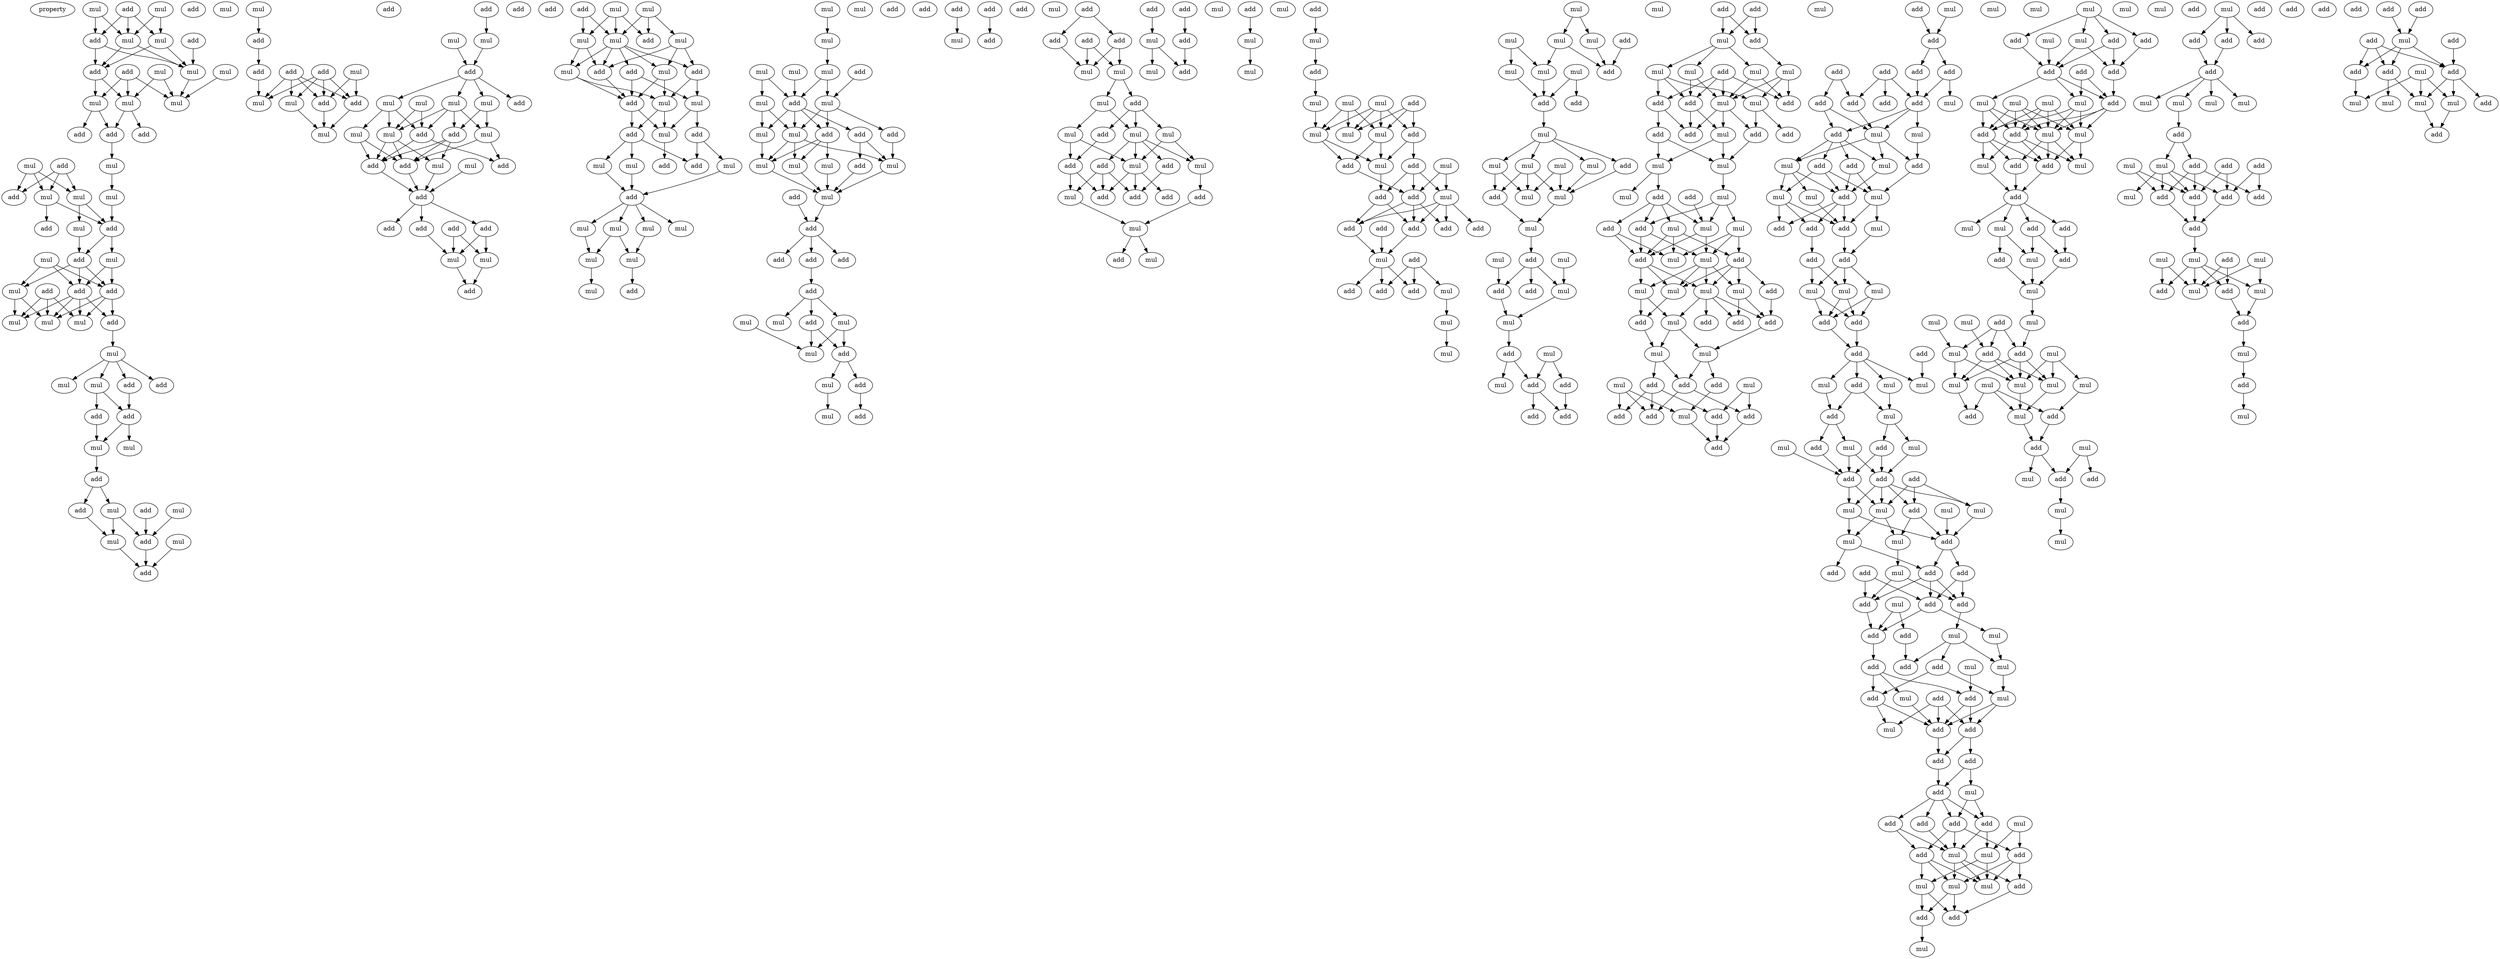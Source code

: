 digraph {
    node [fontcolor=black]
    property [mul=2,lf=1.8]
    0 [ label = mul ];
    1 [ label = add ];
    2 [ label = mul ];
    3 [ label = mul ];
    4 [ label = add ];
    5 [ label = add ];
    6 [ label = mul ];
    7 [ label = add ];
    8 [ label = mul ];
    9 [ label = add ];
    10 [ label = mul ];
    11 [ label = mul ];
    12 [ label = mul ];
    13 [ label = mul ];
    14 [ label = mul ];
    15 [ label = add ];
    16 [ label = add ];
    17 [ label = add ];
    18 [ label = add ];
    19 [ label = mul ];
    20 [ label = mul ];
    21 [ label = mul ];
    22 [ label = mul ];
    23 [ label = mul ];
    24 [ label = add ];
    25 [ label = add ];
    26 [ label = add ];
    27 [ label = mul ];
    28 [ label = mul ];
    29 [ label = add ];
    30 [ label = mul ];
    31 [ label = add ];
    32 [ label = mul ];
    33 [ label = add ];
    34 [ label = add ];
    35 [ label = mul ];
    36 [ label = mul ];
    37 [ label = mul ];
    38 [ label = add ];
    39 [ label = mul ];
    40 [ label = mul ];
    41 [ label = mul ];
    42 [ label = add ];
    43 [ label = add ];
    44 [ label = add ];
    45 [ label = add ];
    46 [ label = add ];
    47 [ label = mul ];
    48 [ label = mul ];
    49 [ label = add ];
    50 [ label = mul ];
    51 [ label = mul ];
    52 [ label = add ];
    53 [ label = add ];
    54 [ label = mul ];
    55 [ label = mul ];
    56 [ label = add ];
    57 [ label = mul ];
    58 [ label = add ];
    59 [ label = mul ];
    60 [ label = add ];
    61 [ label = add ];
    62 [ label = mul ];
    63 [ label = add ];
    64 [ label = add ];
    65 [ label = mul ];
    66 [ label = mul ];
    67 [ label = add ];
    68 [ label = add ];
    69 [ label = mul ];
    70 [ label = add ];
    71 [ label = add ];
    72 [ label = add ];
    73 [ label = mul ];
    74 [ label = mul ];
    75 [ label = add ];
    76 [ label = mul ];
    77 [ label = mul ];
    78 [ label = mul ];
    79 [ label = add ];
    80 [ label = mul ];
    81 [ label = mul ];
    82 [ label = mul ];
    83 [ label = mul ];
    84 [ label = add ];
    85 [ label = add ];
    86 [ label = add ];
    87 [ label = add ];
    88 [ label = add ];
    89 [ label = mul ];
    90 [ label = mul ];
    91 [ label = add ];
    92 [ label = add ];
    93 [ label = add ];
    94 [ label = add ];
    95 [ label = add ];
    96 [ label = add ];
    97 [ label = mul ];
    98 [ label = mul ];
    99 [ label = add ];
    100 [ label = add ];
    101 [ label = mul ];
    102 [ label = mul ];
    103 [ label = mul ];
    104 [ label = mul ];
    105 [ label = add ];
    106 [ label = mul ];
    107 [ label = mul ];
    108 [ label = add ];
    109 [ label = add ];
    110 [ label = add ];
    111 [ label = mul ];
    112 [ label = mul ];
    113 [ label = mul ];
    114 [ label = add ];
    115 [ label = mul ];
    116 [ label = add ];
    117 [ label = add ];
    118 [ label = mul ];
    119 [ label = mul ];
    120 [ label = add ];
    121 [ label = mul ];
    122 [ label = add ];
    123 [ label = add ];
    124 [ label = mul ];
    125 [ label = mul ];
    126 [ label = mul ];
    127 [ label = mul ];
    128 [ label = mul ];
    129 [ label = mul ];
    130 [ label = mul ];
    131 [ label = add ];
    132 [ label = mul ];
    133 [ label = mul ];
    134 [ label = mul ];
    135 [ label = mul ];
    136 [ label = add ];
    137 [ label = mul ];
    138 [ label = mul ];
    139 [ label = mul ];
    140 [ label = add ];
    141 [ label = mul ];
    142 [ label = mul ];
    143 [ label = add ];
    144 [ label = add ];
    145 [ label = mul ];
    146 [ label = add ];
    147 [ label = add ];
    148 [ label = mul ];
    149 [ label = mul ];
    150 [ label = mul ];
    151 [ label = mul ];
    152 [ label = add ];
    153 [ label = mul ];
    154 [ label = add ];
    155 [ label = add ];
    156 [ label = add ];
    157 [ label = add ];
    158 [ label = add ];
    159 [ label = add ];
    160 [ label = add ];
    161 [ label = add ];
    162 [ label = mul ];
    163 [ label = mul ];
    164 [ label = mul ];
    165 [ label = mul ];
    166 [ label = add ];
    167 [ label = mul ];
    168 [ label = add ];
    169 [ label = mul ];
    170 [ label = add ];
    171 [ label = add ];
    172 [ label = mul ];
    173 [ label = add ];
    174 [ label = add ];
    175 [ label = mul ];
    176 [ label = add ];
    177 [ label = add ];
    178 [ label = add ];
    179 [ label = add ];
    180 [ label = add ];
    181 [ label = mul ];
    182 [ label = mul ];
    183 [ label = mul ];
    184 [ label = add ];
    185 [ label = mul ];
    186 [ label = mul ];
    187 [ label = add ];
    188 [ label = mul ];
    189 [ label = mul ];
    190 [ label = add ];
    191 [ label = add ];
    192 [ label = add ];
    193 [ label = mul ];
    194 [ label = add ];
    195 [ label = add ];
    196 [ label = mul ];
    197 [ label = add ];
    198 [ label = add ];
    199 [ label = mul ];
    200 [ label = add ];
    201 [ label = add ];
    202 [ label = mul ];
    203 [ label = add ];
    204 [ label = mul ];
    205 [ label = mul ];
    206 [ label = add ];
    207 [ label = add ];
    208 [ label = add ];
    209 [ label = mul ];
    210 [ label = mul ];
    211 [ label = mul ];
    212 [ label = mul ];
    213 [ label = add ];
    214 [ label = mul ];
    215 [ label = add ];
    216 [ label = add ];
    217 [ label = mul ];
    218 [ label = mul ];
    219 [ label = mul ];
    220 [ label = add ];
    221 [ label = mul ];
    222 [ label = mul ];
    223 [ label = mul ];
    224 [ label = add ];
    225 [ label = mul ];
    226 [ label = add ];
    227 [ label = mul ];
    228 [ label = add ];
    229 [ label = add ];
    230 [ label = mul ];
    231 [ label = add ];
    232 [ label = add ];
    233 [ label = add ];
    234 [ label = add ];
    235 [ label = add ];
    236 [ label = mul ];
    237 [ label = add ];
    238 [ label = add ];
    239 [ label = add ];
    240 [ label = mul ];
    241 [ label = add ];
    242 [ label = mul ];
    243 [ label = mul ];
    244 [ label = mul ];
    245 [ label = mul ];
    246 [ label = mul ];
    247 [ label = mul ];
    248 [ label = add ];
    249 [ label = mul ];
    250 [ label = mul ];
    251 [ label = add ];
    252 [ label = mul ];
    253 [ label = add ];
    254 [ label = add ];
    255 [ label = mul ];
    256 [ label = mul ];
    257 [ label = mul ];
    258 [ label = add ];
    259 [ label = mul ];
    260 [ label = mul ];
    261 [ label = mul ];
    262 [ label = add ];
    263 [ label = mul ];
    264 [ label = mul ];
    265 [ label = mul ];
    266 [ label = add ];
    267 [ label = mul ];
    268 [ label = mul ];
    269 [ label = add ];
    270 [ label = add ];
    271 [ label = mul ];
    272 [ label = add ];
    273 [ label = mul ];
    274 [ label = mul ];
    275 [ label = add ];
    276 [ label = mul ];
    277 [ label = add ];
    278 [ label = add ];
    279 [ label = add ];
    280 [ label = add ];
    281 [ label = add ];
    282 [ label = mul ];
    283 [ label = add ];
    284 [ label = add ];
    285 [ label = mul ];
    286 [ label = mul ];
    287 [ label = mul ];
    288 [ label = mul ];
    289 [ label = add ];
    290 [ label = mul ];
    291 [ label = mul ];
    292 [ label = add ];
    293 [ label = add ];
    294 [ label = add ];
    295 [ label = add ];
    296 [ label = add ];
    297 [ label = add ];
    298 [ label = mul ];
    299 [ label = mul ];
    300 [ label = mul ];
    301 [ label = mul ];
    302 [ label = add ];
    303 [ label = add ];
    304 [ label = mul ];
    305 [ label = add ];
    306 [ label = add ];
    307 [ label = mul ];
    308 [ label = mul ];
    309 [ label = mul ];
    310 [ label = add ];
    311 [ label = mul ];
    312 [ label = mul ];
    313 [ label = add ];
    314 [ label = mul ];
    315 [ label = mul ];
    316 [ label = add ];
    317 [ label = mul ];
    318 [ label = mul ];
    319 [ label = mul ];
    320 [ label = add ];
    321 [ label = add ];
    322 [ label = add ];
    323 [ label = add ];
    324 [ label = mul ];
    325 [ label = mul ];
    326 [ label = mul ];
    327 [ label = add ];
    328 [ label = mul ];
    329 [ label = add ];
    330 [ label = add ];
    331 [ label = add ];
    332 [ label = mul ];
    333 [ label = add ];
    334 [ label = add ];
    335 [ label = add ];
    336 [ label = add ];
    337 [ label = mul ];
    338 [ label = add ];
    339 [ label = mul ];
    340 [ label = mul ];
    341 [ label = mul ];
    342 [ label = add ];
    343 [ label = add ];
    344 [ label = add ];
    345 [ label = add ];
    346 [ label = add ];
    347 [ label = add ];
    348 [ label = add ];
    349 [ label = add ];
    350 [ label = mul ];
    351 [ label = add ];
    352 [ label = mul ];
    353 [ label = mul ];
    354 [ label = add ];
    355 [ label = mul ];
    356 [ label = add ];
    357 [ label = mul ];
    358 [ label = add ];
    359 [ label = add ];
    360 [ label = add ];
    361 [ label = mul ];
    362 [ label = mul ];
    363 [ label = mul ];
    364 [ label = add ];
    365 [ label = mul ];
    366 [ label = add ];
    367 [ label = add ];
    368 [ label = add ];
    369 [ label = add ];
    370 [ label = mul ];
    371 [ label = mul ];
    372 [ label = mul ];
    373 [ label = add ];
    374 [ label = add ];
    375 [ label = add ];
    376 [ label = add ];
    377 [ label = add ];
    378 [ label = mul ];
    379 [ label = mul ];
    380 [ label = mul ];
    381 [ label = add ];
    382 [ label = mul ];
    383 [ label = add ];
    384 [ label = mul ];
    385 [ label = add ];
    386 [ label = mul ];
    387 [ label = mul ];
    388 [ label = add ];
    389 [ label = add ];
    390 [ label = add ];
    391 [ label = add ];
    392 [ label = mul ];
    393 [ label = mul ];
    394 [ label = mul ];
    395 [ label = mul ];
    396 [ label = mul ];
    397 [ label = mul ];
    398 [ label = add ];
    399 [ label = mul ];
    400 [ label = add ];
    401 [ label = add ];
    402 [ label = add ];
    403 [ label = add ];
    404 [ label = add ];
    405 [ label = add ];
    406 [ label = mul ];
    407 [ label = add ];
    408 [ label = mul ];
    409 [ label = add ];
    410 [ label = mul ];
    411 [ label = add ];
    412 [ label = add ];
    413 [ label = mul ];
    414 [ label = add ];
    415 [ label = mul ];
    416 [ label = add ];
    417 [ label = add ];
    418 [ label = mul ];
    419 [ label = mul ];
    420 [ label = add ];
    421 [ label = add ];
    422 [ label = mul ];
    423 [ label = add ];
    424 [ label = add ];
    425 [ label = add ];
    426 [ label = add ];
    427 [ label = add ];
    428 [ label = mul ];
    429 [ label = add ];
    430 [ label = add ];
    431 [ label = mul ];
    432 [ label = add ];
    433 [ label = add ];
    434 [ label = mul ];
    435 [ label = mul ];
    436 [ label = add ];
    437 [ label = add ];
    438 [ label = mul ];
    439 [ label = add ];
    440 [ label = mul ];
    441 [ label = mul ];
    442 [ label = add ];
    443 [ label = add ];
    444 [ label = mul ];
    445 [ label = mul ];
    446 [ label = add ];
    447 [ label = mul ];
    448 [ label = add ];
    449 [ label = add ];
    450 [ label = mul ];
    451 [ label = add ];
    452 [ label = add ];
    453 [ label = add ];
    454 [ label = mul ];
    455 [ label = add ];
    456 [ label = mul ];
    457 [ label = mul ];
    458 [ label = mul ];
    459 [ label = mul ];
    460 [ label = add ];
    461 [ label = mul ];
    462 [ label = add ];
    463 [ label = add ];
    464 [ label = add ];
    465 [ label = mul ];
    466 [ label = mul ];
    467 [ label = add ];
    468 [ label = mul ];
    469 [ label = add ];
    470 [ label = add ];
    471 [ label = mul ];
    472 [ label = mul ];
    473 [ label = mul ];
    474 [ label = add ];
    475 [ label = add ];
    476 [ label = mul ];
    477 [ label = mul ];
    478 [ label = mul ];
    479 [ label = add ];
    480 [ label = mul ];
    481 [ label = add ];
    482 [ label = mul ];
    483 [ label = add ];
    484 [ label = mul ];
    485 [ label = mul ];
    486 [ label = mul ];
    487 [ label = mul ];
    488 [ label = mul ];
    489 [ label = mul ];
    490 [ label = add ];
    491 [ label = add ];
    492 [ label = mul ];
    493 [ label = add ];
    494 [ label = mul ];
    495 [ label = add ];
    496 [ label = mul ];
    497 [ label = mul ];
    498 [ label = add ];
    499 [ label = mul ];
    500 [ label = add ];
    501 [ label = mul ];
    502 [ label = mul ];
    503 [ label = add ];
    504 [ label = add ];
    505 [ label = add ];
    506 [ label = add ];
    507 [ label = add ];
    508 [ label = add ];
    509 [ label = mul ];
    510 [ label = mul ];
    511 [ label = mul ];
    512 [ label = mul ];
    513 [ label = add ];
    514 [ label = mul ];
    515 [ label = add ];
    516 [ label = add ];
    517 [ label = add ];
    518 [ label = mul ];
    519 [ label = add ];
    520 [ label = mul ];
    521 [ label = add ];
    522 [ label = add ];
    523 [ label = add ];
    524 [ label = add ];
    525 [ label = mul ];
    526 [ label = mul ];
    527 [ label = add ];
    528 [ label = mul ];
    529 [ label = mul ];
    530 [ label = add ];
    531 [ label = add ];
    532 [ label = mul ];
    533 [ label = add ];
    534 [ label = add ];
    535 [ label = mul ];
    536 [ label = add ];
    537 [ label = add ];
    538 [ label = mul ];
    539 [ label = add ];
    540 [ label = add ];
    541 [ label = mul ];
    542 [ label = add ];
    543 [ label = add ];
    544 [ label = mul ];
    545 [ label = add ];
    546 [ label = add ];
    547 [ label = add ];
    548 [ label = mul ];
    549 [ label = add ];
    550 [ label = mul ];
    551 [ label = mul ];
    552 [ label = mul ];
    553 [ label = add ];
    0 -> 3 [ name = 0 ];
    0 -> 6 [ name = 1 ];
    1 -> 3 [ name = 2 ];
    1 -> 5 [ name = 3 ];
    1 -> 6 [ name = 4 ];
    2 -> 3 [ name = 5 ];
    2 -> 5 [ name = 6 ];
    3 -> 7 [ name = 7 ];
    3 -> 8 [ name = 8 ];
    4 -> 8 [ name = 9 ];
    5 -> 7 [ name = 10 ];
    5 -> 8 [ name = 11 ];
    6 -> 7 [ name = 12 ];
    6 -> 8 [ name = 13 ];
    7 -> 13 [ name = 14 ];
    7 -> 14 [ name = 15 ];
    8 -> 12 [ name = 16 ];
    9 -> 12 [ name = 17 ];
    9 -> 13 [ name = 18 ];
    9 -> 14 [ name = 19 ];
    10 -> 12 [ name = 20 ];
    11 -> 12 [ name = 21 ];
    11 -> 14 [ name = 22 ];
    13 -> 15 [ name = 23 ];
    13 -> 17 [ name = 24 ];
    14 -> 15 [ name = 25 ];
    14 -> 16 [ name = 26 ];
    15 -> 19 [ name = 27 ];
    18 -> 21 [ name = 28 ];
    18 -> 22 [ name = 29 ];
    18 -> 24 [ name = 30 ];
    19 -> 23 [ name = 31 ];
    20 -> 21 [ name = 32 ];
    20 -> 22 [ name = 33 ];
    20 -> 24 [ name = 34 ];
    21 -> 25 [ name = 35 ];
    21 -> 27 [ name = 36 ];
    22 -> 25 [ name = 37 ];
    22 -> 26 [ name = 38 ];
    23 -> 25 [ name = 39 ];
    25 -> 28 [ name = 40 ];
    25 -> 29 [ name = 41 ];
    27 -> 29 [ name = 42 ];
    28 -> 31 [ name = 43 ];
    28 -> 34 [ name = 44 ];
    29 -> 31 [ name = 45 ];
    29 -> 32 [ name = 46 ];
    29 -> 34 [ name = 47 ];
    30 -> 31 [ name = 48 ];
    30 -> 32 [ name = 49 ];
    30 -> 34 [ name = 50 ];
    31 -> 36 [ name = 51 ];
    31 -> 37 [ name = 52 ];
    31 -> 38 [ name = 53 ];
    32 -> 35 [ name = 54 ];
    32 -> 36 [ name = 55 ];
    33 -> 35 [ name = 56 ];
    33 -> 36 [ name = 57 ];
    33 -> 37 [ name = 58 ];
    34 -> 35 [ name = 59 ];
    34 -> 36 [ name = 60 ];
    34 -> 37 [ name = 61 ];
    34 -> 38 [ name = 62 ];
    38 -> 39 [ name = 63 ];
    39 -> 40 [ name = 64 ];
    39 -> 41 [ name = 65 ];
    39 -> 42 [ name = 66 ];
    39 -> 43 [ name = 67 ];
    41 -> 45 [ name = 68 ];
    41 -> 46 [ name = 69 ];
    43 -> 46 [ name = 70 ];
    45 -> 47 [ name = 71 ];
    46 -> 47 [ name = 72 ];
    46 -> 48 [ name = 73 ];
    47 -> 49 [ name = 74 ];
    49 -> 51 [ name = 75 ];
    49 -> 52 [ name = 76 ];
    51 -> 55 [ name = 77 ];
    51 -> 56 [ name = 78 ];
    52 -> 55 [ name = 79 ];
    53 -> 56 [ name = 80 ];
    54 -> 56 [ name = 81 ];
    55 -> 58 [ name = 82 ];
    56 -> 58 [ name = 83 ];
    57 -> 58 [ name = 84 ];
    59 -> 60 [ name = 85 ];
    60 -> 64 [ name = 86 ];
    61 -> 65 [ name = 87 ];
    61 -> 66 [ name = 88 ];
    61 -> 67 [ name = 89 ];
    61 -> 68 [ name = 90 ];
    62 -> 67 [ name = 91 ];
    62 -> 68 [ name = 92 ];
    63 -> 65 [ name = 93 ];
    63 -> 66 [ name = 94 ];
    63 -> 67 [ name = 95 ];
    63 -> 68 [ name = 96 ];
    64 -> 66 [ name = 97 ];
    65 -> 69 [ name = 98 ];
    67 -> 69 [ name = 99 ];
    68 -> 69 [ name = 100 ];
    71 -> 74 [ name = 101 ];
    73 -> 75 [ name = 102 ];
    74 -> 75 [ name = 103 ];
    75 -> 77 [ name = 104 ];
    75 -> 78 [ name = 105 ];
    75 -> 79 [ name = 106 ];
    75 -> 80 [ name = 107 ];
    76 -> 83 [ name = 108 ];
    76 -> 84 [ name = 109 ];
    77 -> 81 [ name = 110 ];
    77 -> 83 [ name = 111 ];
    77 -> 84 [ name = 112 ];
    78 -> 82 [ name = 113 ];
    78 -> 83 [ name = 114 ];
    78 -> 84 [ name = 115 ];
    78 -> 85 [ name = 116 ];
    80 -> 82 [ name = 117 ];
    80 -> 85 [ name = 118 ];
    81 -> 86 [ name = 119 ];
    81 -> 88 [ name = 120 ];
    82 -> 87 [ name = 121 ];
    82 -> 88 [ name = 122 ];
    83 -> 86 [ name = 123 ];
    83 -> 88 [ name = 124 ];
    83 -> 89 [ name = 125 ];
    84 -> 86 [ name = 126 ];
    84 -> 87 [ name = 127 ];
    85 -> 86 [ name = 128 ];
    85 -> 88 [ name = 129 ];
    85 -> 89 [ name = 130 ];
    86 -> 91 [ name = 131 ];
    88 -> 91 [ name = 132 ];
    89 -> 91 [ name = 133 ];
    90 -> 91 [ name = 134 ];
    91 -> 92 [ name = 135 ];
    91 -> 94 [ name = 136 ];
    91 -> 96 [ name = 137 ];
    93 -> 97 [ name = 138 ];
    93 -> 98 [ name = 139 ];
    94 -> 97 [ name = 140 ];
    96 -> 97 [ name = 141 ];
    96 -> 98 [ name = 142 ];
    97 -> 99 [ name = 143 ];
    98 -> 99 [ name = 144 ];
    100 -> 103 [ name = 145 ];
    100 -> 104 [ name = 146 ];
    101 -> 103 [ name = 147 ];
    101 -> 105 [ name = 148 ];
    101 -> 106 [ name = 149 ];
    102 -> 103 [ name = 150 ];
    102 -> 104 [ name = 151 ];
    102 -> 105 [ name = 152 ];
    103 -> 107 [ name = 153 ];
    103 -> 108 [ name = 154 ];
    103 -> 109 [ name = 155 ];
    103 -> 110 [ name = 156 ];
    103 -> 111 [ name = 157 ];
    104 -> 109 [ name = 158 ];
    104 -> 111 [ name = 159 ];
    106 -> 107 [ name = 160 ];
    106 -> 108 [ name = 161 ];
    106 -> 109 [ name = 162 ];
    107 -> 113 [ name = 163 ];
    107 -> 114 [ name = 164 ];
    108 -> 112 [ name = 165 ];
    108 -> 113 [ name = 166 ];
    109 -> 114 [ name = 167 ];
    110 -> 112 [ name = 168 ];
    110 -> 114 [ name = 169 ];
    111 -> 113 [ name = 170 ];
    111 -> 114 [ name = 171 ];
    112 -> 115 [ name = 172 ];
    112 -> 117 [ name = 173 ];
    113 -> 115 [ name = 174 ];
    113 -> 116 [ name = 175 ];
    114 -> 115 [ name = 176 ];
    114 -> 116 [ name = 177 ];
    115 -> 120 [ name = 178 ];
    116 -> 119 [ name = 179 ];
    116 -> 121 [ name = 180 ];
    116 -> 122 [ name = 181 ];
    117 -> 118 [ name = 182 ];
    117 -> 122 [ name = 183 ];
    118 -> 123 [ name = 184 ];
    119 -> 123 [ name = 185 ];
    121 -> 123 [ name = 186 ];
    123 -> 124 [ name = 187 ];
    123 -> 125 [ name = 188 ];
    123 -> 126 [ name = 189 ];
    123 -> 127 [ name = 190 ];
    124 -> 128 [ name = 191 ];
    124 -> 129 [ name = 192 ];
    125 -> 129 [ name = 193 ];
    126 -> 128 [ name = 194 ];
    128 -> 130 [ name = 195 ];
    129 -> 131 [ name = 196 ];
    132 -> 133 [ name = 197 ];
    133 -> 134 [ name = 198 ];
    134 -> 139 [ name = 199 ];
    134 -> 140 [ name = 200 ];
    135 -> 140 [ name = 201 ];
    135 -> 141 [ name = 202 ];
    136 -> 139 [ name = 203 ];
    138 -> 140 [ name = 204 ];
    139 -> 142 [ name = 205 ];
    139 -> 143 [ name = 206 ];
    139 -> 146 [ name = 207 ];
    140 -> 142 [ name = 208 ];
    140 -> 143 [ name = 209 ];
    140 -> 144 [ name = 210 ];
    140 -> 145 [ name = 211 ];
    141 -> 142 [ name = 212 ];
    141 -> 145 [ name = 213 ];
    142 -> 148 [ name = 214 ];
    142 -> 149 [ name = 215 ];
    142 -> 150 [ name = 216 ];
    143 -> 148 [ name = 217 ];
    143 -> 149 [ name = 218 ];
    143 -> 151 [ name = 219 ];
    144 -> 147 [ name = 220 ];
    144 -> 150 [ name = 221 ];
    145 -> 148 [ name = 222 ];
    146 -> 150 [ name = 223 ];
    147 -> 153 [ name = 224 ];
    148 -> 153 [ name = 225 ];
    149 -> 153 [ name = 226 ];
    150 -> 153 [ name = 227 ];
    151 -> 153 [ name = 228 ];
    152 -> 154 [ name = 229 ];
    153 -> 154 [ name = 230 ];
    154 -> 157 [ name = 231 ];
    154 -> 158 [ name = 232 ];
    154 -> 159 [ name = 233 ];
    158 -> 160 [ name = 234 ];
    160 -> 161 [ name = 235 ];
    160 -> 163 [ name = 236 ];
    160 -> 164 [ name = 237 ];
    161 -> 165 [ name = 238 ];
    161 -> 166 [ name = 239 ];
    162 -> 165 [ name = 240 ];
    164 -> 165 [ name = 241 ];
    164 -> 166 [ name = 242 ];
    166 -> 167 [ name = 243 ];
    166 -> 168 [ name = 244 ];
    167 -> 169 [ name = 245 ];
    168 -> 170 [ name = 246 ];
    171 -> 172 [ name = 247 ];
    173 -> 176 [ name = 248 ];
    177 -> 179 [ name = 249 ];
    177 -> 180 [ name = 250 ];
    178 -> 181 [ name = 251 ];
    178 -> 182 [ name = 252 ];
    179 -> 181 [ name = 253 ];
    179 -> 182 [ name = 254 ];
    180 -> 181 [ name = 255 ];
    182 -> 183 [ name = 256 ];
    182 -> 184 [ name = 257 ];
    183 -> 185 [ name = 258 ];
    183 -> 186 [ name = 259 ];
    184 -> 186 [ name = 260 ];
    184 -> 187 [ name = 261 ];
    184 -> 188 [ name = 262 ];
    185 -> 191 [ name = 263 ];
    185 -> 193 [ name = 264 ];
    186 -> 189 [ name = 265 ];
    186 -> 190 [ name = 266 ];
    186 -> 192 [ name = 267 ];
    186 -> 193 [ name = 268 ];
    187 -> 191 [ name = 269 ];
    188 -> 189 [ name = 270 ];
    188 -> 193 [ name = 271 ];
    189 -> 198 [ name = 272 ];
    190 -> 194 [ name = 273 ];
    191 -> 195 [ name = 274 ];
    191 -> 196 [ name = 275 ];
    192 -> 194 [ name = 276 ];
    192 -> 195 [ name = 277 ];
    192 -> 196 [ name = 278 ];
    193 -> 194 [ name = 279 ];
    193 -> 195 [ name = 280 ];
    193 -> 197 [ name = 281 ];
    196 -> 199 [ name = 282 ];
    198 -> 199 [ name = 283 ];
    199 -> 201 [ name = 284 ];
    199 -> 204 [ name = 285 ];
    200 -> 205 [ name = 286 ];
    203 -> 206 [ name = 287 ];
    205 -> 208 [ name = 288 ];
    205 -> 209 [ name = 289 ];
    206 -> 208 [ name = 290 ];
    207 -> 210 [ name = 291 ];
    210 -> 211 [ name = 292 ];
    213 -> 214 [ name = 293 ];
    214 -> 215 [ name = 294 ];
    215 -> 217 [ name = 295 ];
    216 -> 220 [ name = 296 ];
    216 -> 221 [ name = 297 ];
    216 -> 223 [ name = 298 ];
    217 -> 222 [ name = 299 ];
    218 -> 221 [ name = 300 ];
    218 -> 222 [ name = 301 ];
    218 -> 223 [ name = 302 ];
    219 -> 220 [ name = 303 ];
    219 -> 221 [ name = 304 ];
    219 -> 222 [ name = 305 ];
    219 -> 223 [ name = 306 ];
    220 -> 226 [ name = 307 ];
    220 -> 227 [ name = 308 ];
    221 -> 224 [ name = 309 ];
    221 -> 227 [ name = 310 ];
    222 -> 224 [ name = 311 ];
    222 -> 227 [ name = 312 ];
    224 -> 228 [ name = 313 ];
    225 -> 228 [ name = 314 ];
    225 -> 230 [ name = 315 ];
    226 -> 228 [ name = 316 ];
    226 -> 229 [ name = 317 ];
    226 -> 230 [ name = 318 ];
    227 -> 229 [ name = 319 ];
    228 -> 232 [ name = 320 ];
    228 -> 233 [ name = 321 ];
    228 -> 235 [ name = 322 ];
    229 -> 232 [ name = 323 ];
    229 -> 233 [ name = 324 ];
    230 -> 232 [ name = 325 ];
    230 -> 233 [ name = 326 ];
    230 -> 234 [ name = 327 ];
    230 -> 235 [ name = 328 ];
    231 -> 236 [ name = 329 ];
    232 -> 236 [ name = 330 ];
    233 -> 236 [ name = 331 ];
    236 -> 238 [ name = 332 ];
    236 -> 239 [ name = 333 ];
    236 -> 241 [ name = 334 ];
    237 -> 239 [ name = 335 ];
    237 -> 240 [ name = 336 ];
    237 -> 241 [ name = 337 ];
    240 -> 242 [ name = 338 ];
    242 -> 247 [ name = 339 ];
    243 -> 245 [ name = 340 ];
    243 -> 246 [ name = 341 ];
    244 -> 249 [ name = 342 ];
    244 -> 250 [ name = 343 ];
    245 -> 249 [ name = 344 ];
    245 -> 251 [ name = 345 ];
    246 -> 251 [ name = 346 ];
    248 -> 251 [ name = 347 ];
    249 -> 254 [ name = 348 ];
    250 -> 254 [ name = 349 ];
    252 -> 253 [ name = 350 ];
    252 -> 254 [ name = 351 ];
    254 -> 255 [ name = 352 ];
    255 -> 256 [ name = 353 ];
    255 -> 258 [ name = 354 ];
    255 -> 259 [ name = 355 ];
    255 -> 260 [ name = 356 ];
    256 -> 261 [ name = 357 ];
    256 -> 262 [ name = 358 ];
    257 -> 261 [ name = 359 ];
    257 -> 263 [ name = 360 ];
    258 -> 263 [ name = 361 ];
    259 -> 263 [ name = 362 ];
    260 -> 261 [ name = 363 ];
    260 -> 262 [ name = 364 ];
    260 -> 263 [ name = 365 ];
    262 -> 264 [ name = 366 ];
    263 -> 264 [ name = 367 ];
    264 -> 266 [ name = 368 ];
    265 -> 268 [ name = 369 ];
    266 -> 268 [ name = 370 ];
    266 -> 269 [ name = 371 ];
    266 -> 270 [ name = 372 ];
    267 -> 269 [ name = 373 ];
    268 -> 271 [ name = 374 ];
    269 -> 271 [ name = 375 ];
    271 -> 272 [ name = 376 ];
    272 -> 274 [ name = 377 ];
    272 -> 275 [ name = 378 ];
    273 -> 275 [ name = 379 ];
    273 -> 277 [ name = 380 ];
    275 -> 278 [ name = 381 ];
    275 -> 279 [ name = 382 ];
    277 -> 278 [ name = 383 ];
    280 -> 282 [ name = 384 ];
    280 -> 283 [ name = 385 ];
    281 -> 282 [ name = 386 ];
    281 -> 283 [ name = 387 ];
    282 -> 285 [ name = 388 ];
    282 -> 286 [ name = 389 ];
    282 -> 287 [ name = 390 ];
    283 -> 288 [ name = 391 ];
    284 -> 289 [ name = 392 ];
    284 -> 290 [ name = 393 ];
    284 -> 292 [ name = 394 ];
    284 -> 293 [ name = 395 ];
    285 -> 290 [ name = 396 ];
    285 -> 292 [ name = 397 ];
    286 -> 289 [ name = 398 ];
    286 -> 291 [ name = 399 ];
    286 -> 293 [ name = 400 ];
    287 -> 289 [ name = 401 ];
    287 -> 290 [ name = 402 ];
    288 -> 290 [ name = 403 ];
    288 -> 291 [ name = 404 ];
    288 -> 292 [ name = 405 ];
    289 -> 296 [ name = 406 ];
    289 -> 298 [ name = 407 ];
    290 -> 294 [ name = 408 ];
    290 -> 296 [ name = 409 ];
    290 -> 298 [ name = 410 ];
    291 -> 294 [ name = 411 ];
    291 -> 297 [ name = 412 ];
    293 -> 295 [ name = 413 ];
    293 -> 296 [ name = 414 ];
    294 -> 300 [ name = 415 ];
    295 -> 299 [ name = 416 ];
    295 -> 300 [ name = 417 ];
    298 -> 299 [ name = 418 ];
    298 -> 300 [ name = 419 ];
    299 -> 301 [ name = 420 ];
    299 -> 302 [ name = 421 ];
    300 -> 304 [ name = 422 ];
    302 -> 305 [ name = 423 ];
    302 -> 306 [ name = 424 ];
    302 -> 307 [ name = 425 ];
    302 -> 308 [ name = 426 ];
    303 -> 307 [ name = 427 ];
    304 -> 305 [ name = 428 ];
    304 -> 307 [ name = 429 ];
    304 -> 309 [ name = 430 ];
    305 -> 310 [ name = 431 ];
    305 -> 312 [ name = 432 ];
    306 -> 310 [ name = 433 ];
    306 -> 311 [ name = 434 ];
    307 -> 310 [ name = 435 ];
    307 -> 312 [ name = 436 ];
    308 -> 310 [ name = 437 ];
    308 -> 311 [ name = 438 ];
    308 -> 313 [ name = 439 ];
    309 -> 311 [ name = 440 ];
    309 -> 312 [ name = 441 ];
    309 -> 313 [ name = 442 ];
    310 -> 315 [ name = 443 ];
    310 -> 317 [ name = 444 ];
    310 -> 318 [ name = 445 ];
    312 -> 314 [ name = 446 ];
    312 -> 315 [ name = 447 ];
    312 -> 317 [ name = 448 ];
    312 -> 318 [ name = 449 ];
    313 -> 314 [ name = 450 ];
    313 -> 316 [ name = 451 ];
    313 -> 317 [ name = 452 ];
    313 -> 318 [ name = 453 ];
    314 -> 322 [ name = 454 ];
    314 -> 323 [ name = 455 ];
    315 -> 319 [ name = 456 ];
    315 -> 321 [ name = 457 ];
    316 -> 322 [ name = 458 ];
    317 -> 321 [ name = 459 ];
    318 -> 319 [ name = 460 ];
    318 -> 320 [ name = 461 ];
    318 -> 322 [ name = 462 ];
    318 -> 323 [ name = 463 ];
    319 -> 324 [ name = 464 ];
    319 -> 325 [ name = 465 ];
    321 -> 324 [ name = 466 ];
    322 -> 325 [ name = 467 ];
    324 -> 327 [ name = 468 ];
    324 -> 329 [ name = 469 ];
    325 -> 327 [ name = 470 ];
    325 -> 330 [ name = 471 ];
    326 -> 334 [ name = 472 ];
    326 -> 335 [ name = 473 ];
    327 -> 333 [ name = 474 ];
    327 -> 335 [ name = 475 ];
    328 -> 331 [ name = 476 ];
    328 -> 332 [ name = 477 ];
    328 -> 333 [ name = 478 ];
    329 -> 331 [ name = 479 ];
    329 -> 333 [ name = 480 ];
    329 -> 334 [ name = 481 ];
    330 -> 332 [ name = 482 ];
    332 -> 336 [ name = 483 ];
    334 -> 336 [ name = 484 ];
    335 -> 336 [ name = 485 ];
    338 -> 342 [ name = 486 ];
    341 -> 342 [ name = 487 ];
    342 -> 343 [ name = 488 ];
    342 -> 344 [ name = 489 ];
    343 -> 347 [ name = 490 ];
    344 -> 347 [ name = 491 ];
    344 -> 350 [ name = 492 ];
    345 -> 349 [ name = 493 ];
    345 -> 351 [ name = 494 ];
    346 -> 347 [ name = 495 ];
    346 -> 348 [ name = 496 ];
    346 -> 351 [ name = 497 ];
    347 -> 352 [ name = 498 ];
    347 -> 353 [ name = 499 ];
    347 -> 354 [ name = 500 ];
    349 -> 352 [ name = 501 ];
    349 -> 354 [ name = 502 ];
    351 -> 352 [ name = 503 ];
    352 -> 355 [ name = 504 ];
    352 -> 357 [ name = 505 ];
    352 -> 358 [ name = 506 ];
    353 -> 358 [ name = 507 ];
    354 -> 355 [ name = 508 ];
    354 -> 356 [ name = 509 ];
    354 -> 357 [ name = 510 ];
    354 -> 359 [ name = 511 ];
    355 -> 360 [ name = 512 ];
    355 -> 361 [ name = 513 ];
    355 -> 362 [ name = 514 ];
    356 -> 360 [ name = 515 ];
    356 -> 363 [ name = 516 ];
    357 -> 360 [ name = 517 ];
    358 -> 363 [ name = 518 ];
    359 -> 360 [ name = 519 ];
    359 -> 361 [ name = 520 ];
    359 -> 363 [ name = 521 ];
    360 -> 364 [ name = 522 ];
    360 -> 366 [ name = 523 ];
    360 -> 367 [ name = 524 ];
    361 -> 364 [ name = 525 ];
    361 -> 366 [ name = 526 ];
    361 -> 367 [ name = 527 ];
    362 -> 364 [ name = 528 ];
    363 -> 364 [ name = 529 ];
    363 -> 365 [ name = 530 ];
    364 -> 368 [ name = 531 ];
    365 -> 368 [ name = 532 ];
    367 -> 369 [ name = 533 ];
    368 -> 370 [ name = 534 ];
    368 -> 371 [ name = 535 ];
    368 -> 372 [ name = 536 ];
    369 -> 371 [ name = 537 ];
    369 -> 372 [ name = 538 ];
    370 -> 373 [ name = 539 ];
    370 -> 374 [ name = 540 ];
    371 -> 373 [ name = 541 ];
    371 -> 374 [ name = 542 ];
    372 -> 373 [ name = 543 ];
    372 -> 374 [ name = 544 ];
    373 -> 376 [ name = 545 ];
    374 -> 376 [ name = 546 ];
    375 -> 379 [ name = 547 ];
    376 -> 377 [ name = 548 ];
    376 -> 378 [ name = 549 ];
    376 -> 379 [ name = 550 ];
    376 -> 380 [ name = 551 ];
    377 -> 381 [ name = 552 ];
    377 -> 382 [ name = 553 ];
    378 -> 382 [ name = 554 ];
    380 -> 381 [ name = 555 ];
    381 -> 383 [ name = 556 ];
    381 -> 384 [ name = 557 ];
    382 -> 385 [ name = 558 ];
    382 -> 386 [ name = 559 ];
    383 -> 390 [ name = 560 ];
    384 -> 389 [ name = 561 ];
    384 -> 390 [ name = 562 ];
    385 -> 389 [ name = 563 ];
    385 -> 390 [ name = 564 ];
    386 -> 389 [ name = 565 ];
    387 -> 390 [ name = 566 ];
    388 -> 391 [ name = 567 ];
    388 -> 392 [ name = 568 ];
    388 -> 393 [ name = 569 ];
    389 -> 391 [ name = 570 ];
    389 -> 392 [ name = 571 ];
    389 -> 393 [ name = 572 ];
    389 -> 395 [ name = 573 ];
    390 -> 392 [ name = 574 ];
    390 -> 395 [ name = 575 ];
    391 -> 396 [ name = 576 ];
    391 -> 398 [ name = 577 ];
    392 -> 396 [ name = 578 ];
    392 -> 397 [ name = 579 ];
    393 -> 398 [ name = 580 ];
    394 -> 398 [ name = 581 ];
    395 -> 397 [ name = 582 ];
    395 -> 398 [ name = 583 ];
    396 -> 399 [ name = 584 ];
    397 -> 400 [ name = 585 ];
    397 -> 402 [ name = 586 ];
    398 -> 401 [ name = 587 ];
    398 -> 402 [ name = 588 ];
    399 -> 405 [ name = 589 ];
    399 -> 407 [ name = 590 ];
    401 -> 404 [ name = 591 ];
    401 -> 407 [ name = 592 ];
    402 -> 404 [ name = 593 ];
    402 -> 405 [ name = 594 ];
    402 -> 407 [ name = 595 ];
    403 -> 404 [ name = 596 ];
    403 -> 405 [ name = 597 ];
    404 -> 408 [ name = 598 ];
    404 -> 411 [ name = 599 ];
    405 -> 411 [ name = 600 ];
    406 -> 409 [ name = 601 ];
    406 -> 411 [ name = 602 ];
    407 -> 410 [ name = 603 ];
    408 -> 413 [ name = 604 ];
    409 -> 414 [ name = 605 ];
    410 -> 412 [ name = 606 ];
    410 -> 413 [ name = 607 ];
    410 -> 414 [ name = 608 ];
    411 -> 416 [ name = 609 ];
    412 -> 418 [ name = 610 ];
    412 -> 421 [ name = 611 ];
    413 -> 418 [ name = 612 ];
    415 -> 420 [ name = 613 ];
    416 -> 419 [ name = 614 ];
    416 -> 420 [ name = 615 ];
    416 -> 421 [ name = 616 ];
    417 -> 422 [ name = 617 ];
    417 -> 423 [ name = 618 ];
    417 -> 424 [ name = 619 ];
    418 -> 423 [ name = 620 ];
    418 -> 424 [ name = 621 ];
    419 -> 424 [ name = 622 ];
    420 -> 423 [ name = 623 ];
    420 -> 424 [ name = 624 ];
    421 -> 422 [ name = 625 ];
    421 -> 424 [ name = 626 ];
    423 -> 425 [ name = 627 ];
    423 -> 426 [ name = 628 ];
    424 -> 426 [ name = 629 ];
    425 -> 427 [ name = 630 ];
    425 -> 428 [ name = 631 ];
    426 -> 427 [ name = 632 ];
    427 -> 429 [ name = 633 ];
    427 -> 430 [ name = 634 ];
    427 -> 432 [ name = 635 ];
    427 -> 433 [ name = 636 ];
    428 -> 429 [ name = 637 ];
    428 -> 432 [ name = 638 ];
    429 -> 434 [ name = 639 ];
    429 -> 436 [ name = 640 ];
    429 -> 437 [ name = 641 ];
    430 -> 434 [ name = 642 ];
    430 -> 437 [ name = 643 ];
    431 -> 435 [ name = 644 ];
    431 -> 436 [ name = 645 ];
    432 -> 434 [ name = 646 ];
    432 -> 435 [ name = 647 ];
    433 -> 434 [ name = 648 ];
    434 -> 438 [ name = 649 ];
    434 -> 439 [ name = 650 ];
    434 -> 440 [ name = 651 ];
    435 -> 440 [ name = 652 ];
    435 -> 441 [ name = 653 ];
    436 -> 438 [ name = 654 ];
    436 -> 439 [ name = 655 ];
    436 -> 440 [ name = 656 ];
    437 -> 438 [ name = 657 ];
    437 -> 440 [ name = 658 ];
    437 -> 441 [ name = 659 ];
    438 -> 442 [ name = 660 ];
    438 -> 443 [ name = 661 ];
    439 -> 443 [ name = 662 ];
    441 -> 442 [ name = 663 ];
    441 -> 443 [ name = 664 ];
    442 -> 444 [ name = 665 ];
    445 -> 446 [ name = 666 ];
    445 -> 448 [ name = 667 ];
    445 -> 449 [ name = 668 ];
    445 -> 450 [ name = 669 ];
    446 -> 453 [ name = 670 ];
    447 -> 452 [ name = 671 ];
    448 -> 452 [ name = 672 ];
    449 -> 452 [ name = 673 ];
    449 -> 453 [ name = 674 ];
    450 -> 452 [ name = 675 ];
    450 -> 453 [ name = 676 ];
    451 -> 455 [ name = 677 ];
    451 -> 456 [ name = 678 ];
    452 -> 455 [ name = 679 ];
    452 -> 456 [ name = 680 ];
    452 -> 457 [ name = 681 ];
    453 -> 455 [ name = 682 ];
    454 -> 459 [ name = 683 ];
    454 -> 460 [ name = 684 ];
    454 -> 461 [ name = 685 ];
    454 -> 462 [ name = 686 ];
    455 -> 459 [ name = 687 ];
    455 -> 460 [ name = 688 ];
    455 -> 461 [ name = 689 ];
    456 -> 459 [ name = 690 ];
    456 -> 461 [ name = 691 ];
    456 -> 462 [ name = 692 ];
    457 -> 459 [ name = 693 ];
    457 -> 460 [ name = 694 ];
    457 -> 462 [ name = 695 ];
    458 -> 459 [ name = 696 ];
    458 -> 460 [ name = 697 ];
    458 -> 461 [ name = 698 ];
    458 -> 462 [ name = 699 ];
    459 -> 463 [ name = 700 ];
    459 -> 464 [ name = 701 ];
    459 -> 465 [ name = 702 ];
    460 -> 464 [ name = 703 ];
    460 -> 465 [ name = 704 ];
    460 -> 466 [ name = 705 ];
    461 -> 464 [ name = 706 ];
    461 -> 465 [ name = 707 ];
    462 -> 463 [ name = 708 ];
    462 -> 464 [ name = 709 ];
    462 -> 466 [ name = 710 ];
    463 -> 467 [ name = 711 ];
    464 -> 467 [ name = 712 ];
    466 -> 467 [ name = 713 ];
    467 -> 468 [ name = 714 ];
    467 -> 469 [ name = 715 ];
    467 -> 470 [ name = 716 ];
    467 -> 472 [ name = 717 ];
    469 -> 474 [ name = 718 ];
    470 -> 473 [ name = 719 ];
    470 -> 474 [ name = 720 ];
    472 -> 473 [ name = 721 ];
    472 -> 475 [ name = 722 ];
    473 -> 476 [ name = 723 ];
    474 -> 476 [ name = 724 ];
    475 -> 476 [ name = 725 ];
    476 -> 480 [ name = 726 ];
    477 -> 483 [ name = 727 ];
    478 -> 482 [ name = 728 ];
    479 -> 481 [ name = 729 ];
    479 -> 482 [ name = 730 ];
    479 -> 483 [ name = 731 ];
    480 -> 481 [ name = 732 ];
    481 -> 486 [ name = 733 ];
    481 -> 487 [ name = 734 ];
    481 -> 489 [ name = 735 ];
    482 -> 486 [ name = 736 ];
    482 -> 489 [ name = 737 ];
    483 -> 486 [ name = 738 ];
    483 -> 487 [ name = 739 ];
    483 -> 489 [ name = 740 ];
    484 -> 487 [ name = 741 ];
    484 -> 488 [ name = 742 ];
    484 -> 489 [ name = 743 ];
    485 -> 490 [ name = 744 ];
    485 -> 491 [ name = 745 ];
    485 -> 492 [ name = 746 ];
    486 -> 491 [ name = 747 ];
    487 -> 492 [ name = 748 ];
    488 -> 490 [ name = 749 ];
    489 -> 492 [ name = 750 ];
    490 -> 493 [ name = 751 ];
    492 -> 493 [ name = 752 ];
    493 -> 496 [ name = 753 ];
    493 -> 498 [ name = 754 ];
    494 -> 495 [ name = 755 ];
    494 -> 498 [ name = 756 ];
    498 -> 499 [ name = 757 ];
    499 -> 501 [ name = 758 ];
    502 -> 503 [ name = 759 ];
    502 -> 505 [ name = 760 ];
    502 -> 506 [ name = 761 ];
    503 -> 507 [ name = 762 ];
    506 -> 507 [ name = 763 ];
    507 -> 509 [ name = 764 ];
    507 -> 510 [ name = 765 ];
    507 -> 511 [ name = 766 ];
    507 -> 512 [ name = 767 ];
    510 -> 513 [ name = 768 ];
    513 -> 514 [ name = 769 ];
    513 -> 517 [ name = 770 ];
    514 -> 519 [ name = 771 ];
    514 -> 520 [ name = 772 ];
    514 -> 521 [ name = 773 ];
    514 -> 523 [ name = 774 ];
    515 -> 521 [ name = 775 ];
    515 -> 522 [ name = 776 ];
    516 -> 521 [ name = 777 ];
    516 -> 523 [ name = 778 ];
    517 -> 519 [ name = 779 ];
    517 -> 522 [ name = 780 ];
    517 -> 523 [ name = 781 ];
    518 -> 519 [ name = 782 ];
    518 -> 523 [ name = 783 ];
    519 -> 524 [ name = 784 ];
    521 -> 524 [ name = 785 ];
    523 -> 524 [ name = 786 ];
    524 -> 528 [ name = 787 ];
    525 -> 529 [ name = 788 ];
    525 -> 531 [ name = 789 ];
    526 -> 529 [ name = 790 ];
    526 -> 532 [ name = 791 ];
    527 -> 529 [ name = 792 ];
    527 -> 530 [ name = 793 ];
    528 -> 529 [ name = 794 ];
    528 -> 530 [ name = 795 ];
    528 -> 531 [ name = 796 ];
    528 -> 532 [ name = 797 ];
    530 -> 534 [ name = 798 ];
    532 -> 534 [ name = 799 ];
    534 -> 535 [ name = 800 ];
    535 -> 537 [ name = 801 ];
    537 -> 538 [ name = 802 ];
    539 -> 541 [ name = 803 ];
    540 -> 541 [ name = 804 ];
    541 -> 545 [ name = 805 ];
    541 -> 546 [ name = 806 ];
    541 -> 547 [ name = 807 ];
    542 -> 545 [ name = 808 ];
    542 -> 546 [ name = 809 ];
    542 -> 547 [ name = 810 ];
    543 -> 547 [ name = 811 ];
    544 -> 548 [ name = 812 ];
    544 -> 551 [ name = 813 ];
    544 -> 552 [ name = 814 ];
    545 -> 552 [ name = 815 ];
    546 -> 550 [ name = 816 ];
    546 -> 551 [ name = 817 ];
    547 -> 548 [ name = 818 ];
    547 -> 549 [ name = 819 ];
    547 -> 551 [ name = 820 ];
    548 -> 553 [ name = 821 ];
    551 -> 553 [ name = 822 ];
}

